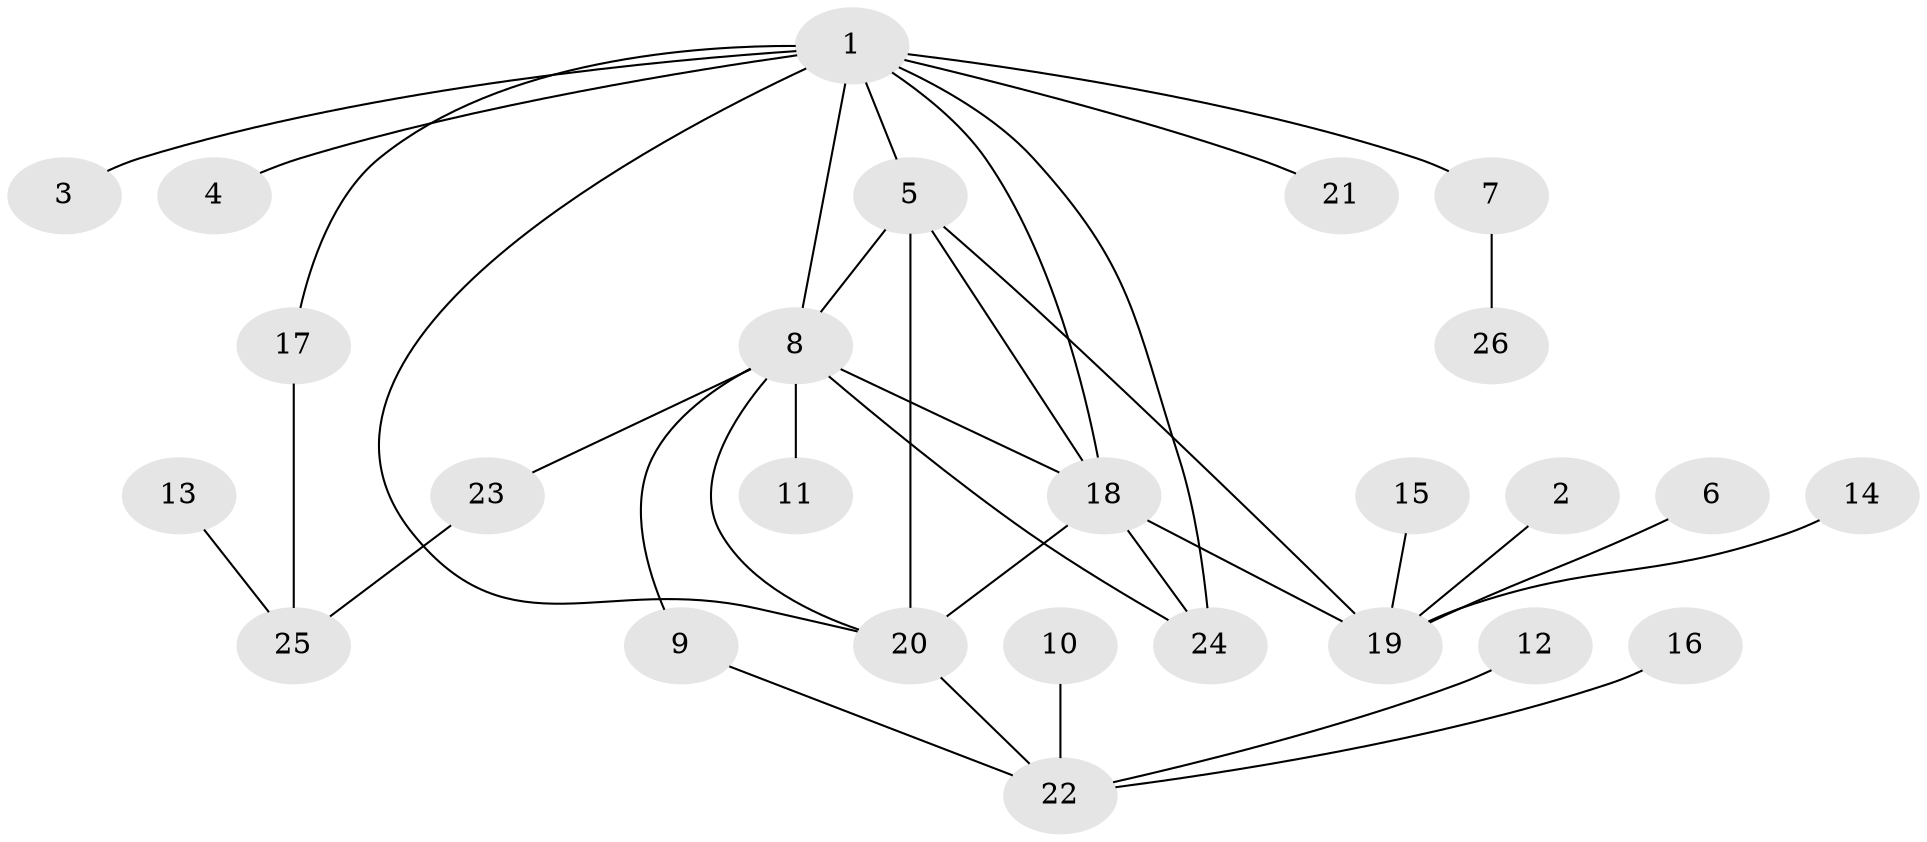 // original degree distribution, {3: 0.0784313725490196, 8: 0.058823529411764705, 4: 0.0784313725490196, 2: 0.23529411764705882, 6: 0.0392156862745098, 5: 0.0196078431372549, 1: 0.47058823529411764, 7: 0.0196078431372549}
// Generated by graph-tools (version 1.1) at 2025/50/03/09/25 03:50:37]
// undirected, 26 vertices, 36 edges
graph export_dot {
graph [start="1"]
  node [color=gray90,style=filled];
  1;
  2;
  3;
  4;
  5;
  6;
  7;
  8;
  9;
  10;
  11;
  12;
  13;
  14;
  15;
  16;
  17;
  18;
  19;
  20;
  21;
  22;
  23;
  24;
  25;
  26;
  1 -- 3 [weight=1.0];
  1 -- 4 [weight=1.0];
  1 -- 5 [weight=1.0];
  1 -- 7 [weight=1.0];
  1 -- 8 [weight=1.0];
  1 -- 17 [weight=1.0];
  1 -- 18 [weight=1.0];
  1 -- 20 [weight=1.0];
  1 -- 21 [weight=1.0];
  1 -- 24 [weight=1.0];
  2 -- 19 [weight=1.0];
  5 -- 8 [weight=1.0];
  5 -- 18 [weight=1.0];
  5 -- 19 [weight=1.0];
  5 -- 20 [weight=2.0];
  6 -- 19 [weight=1.0];
  7 -- 26 [weight=1.0];
  8 -- 9 [weight=1.0];
  8 -- 11 [weight=1.0];
  8 -- 18 [weight=1.0];
  8 -- 20 [weight=1.0];
  8 -- 23 [weight=1.0];
  8 -- 24 [weight=1.0];
  9 -- 22 [weight=1.0];
  10 -- 22 [weight=1.0];
  12 -- 22 [weight=1.0];
  13 -- 25 [weight=1.0];
  14 -- 19 [weight=1.0];
  15 -- 19 [weight=1.0];
  16 -- 22 [weight=1.0];
  17 -- 25 [weight=1.0];
  18 -- 19 [weight=1.0];
  18 -- 20 [weight=1.0];
  18 -- 24 [weight=1.0];
  20 -- 22 [weight=1.0];
  23 -- 25 [weight=1.0];
}
